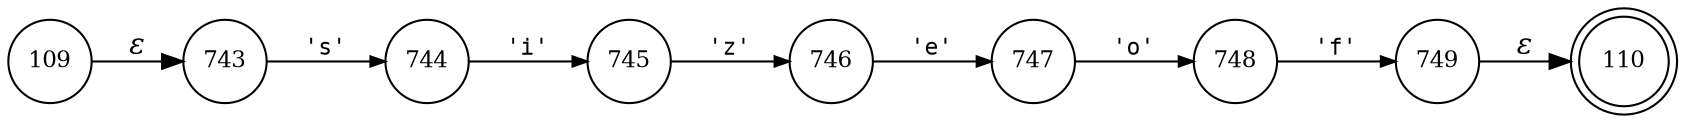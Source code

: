 digraph ATN {
rankdir=LR;
s110[fontsize=11, label="110", shape=doublecircle, fixedsize=true, width=.6];
s743[fontsize=11,label="743", shape=circle, fixedsize=true, width=.55, peripheries=1];
s744[fontsize=11,label="744", shape=circle, fixedsize=true, width=.55, peripheries=1];
s745[fontsize=11,label="745", shape=circle, fixedsize=true, width=.55, peripheries=1];
s746[fontsize=11,label="746", shape=circle, fixedsize=true, width=.55, peripheries=1];
s747[fontsize=11,label="747", shape=circle, fixedsize=true, width=.55, peripheries=1];
s748[fontsize=11,label="748", shape=circle, fixedsize=true, width=.55, peripheries=1];
s109[fontsize=11,label="109", shape=circle, fixedsize=true, width=.55, peripheries=1];
s749[fontsize=11,label="749", shape=circle, fixedsize=true, width=.55, peripheries=1];
s109 -> s743 [fontname="Times-Italic", label="&epsilon;"];
s743 -> s744 [fontsize=11, fontname="Courier", arrowsize=.7, label = "'s'", arrowhead = normal];
s744 -> s745 [fontsize=11, fontname="Courier", arrowsize=.7, label = "'i'", arrowhead = normal];
s745 -> s746 [fontsize=11, fontname="Courier", arrowsize=.7, label = "'z'", arrowhead = normal];
s746 -> s747 [fontsize=11, fontname="Courier", arrowsize=.7, label = "'e'", arrowhead = normal];
s747 -> s748 [fontsize=11, fontname="Courier", arrowsize=.7, label = "'o'", arrowhead = normal];
s748 -> s749 [fontsize=11, fontname="Courier", arrowsize=.7, label = "'f'", arrowhead = normal];
s749 -> s110 [fontname="Times-Italic", label="&epsilon;"];
}